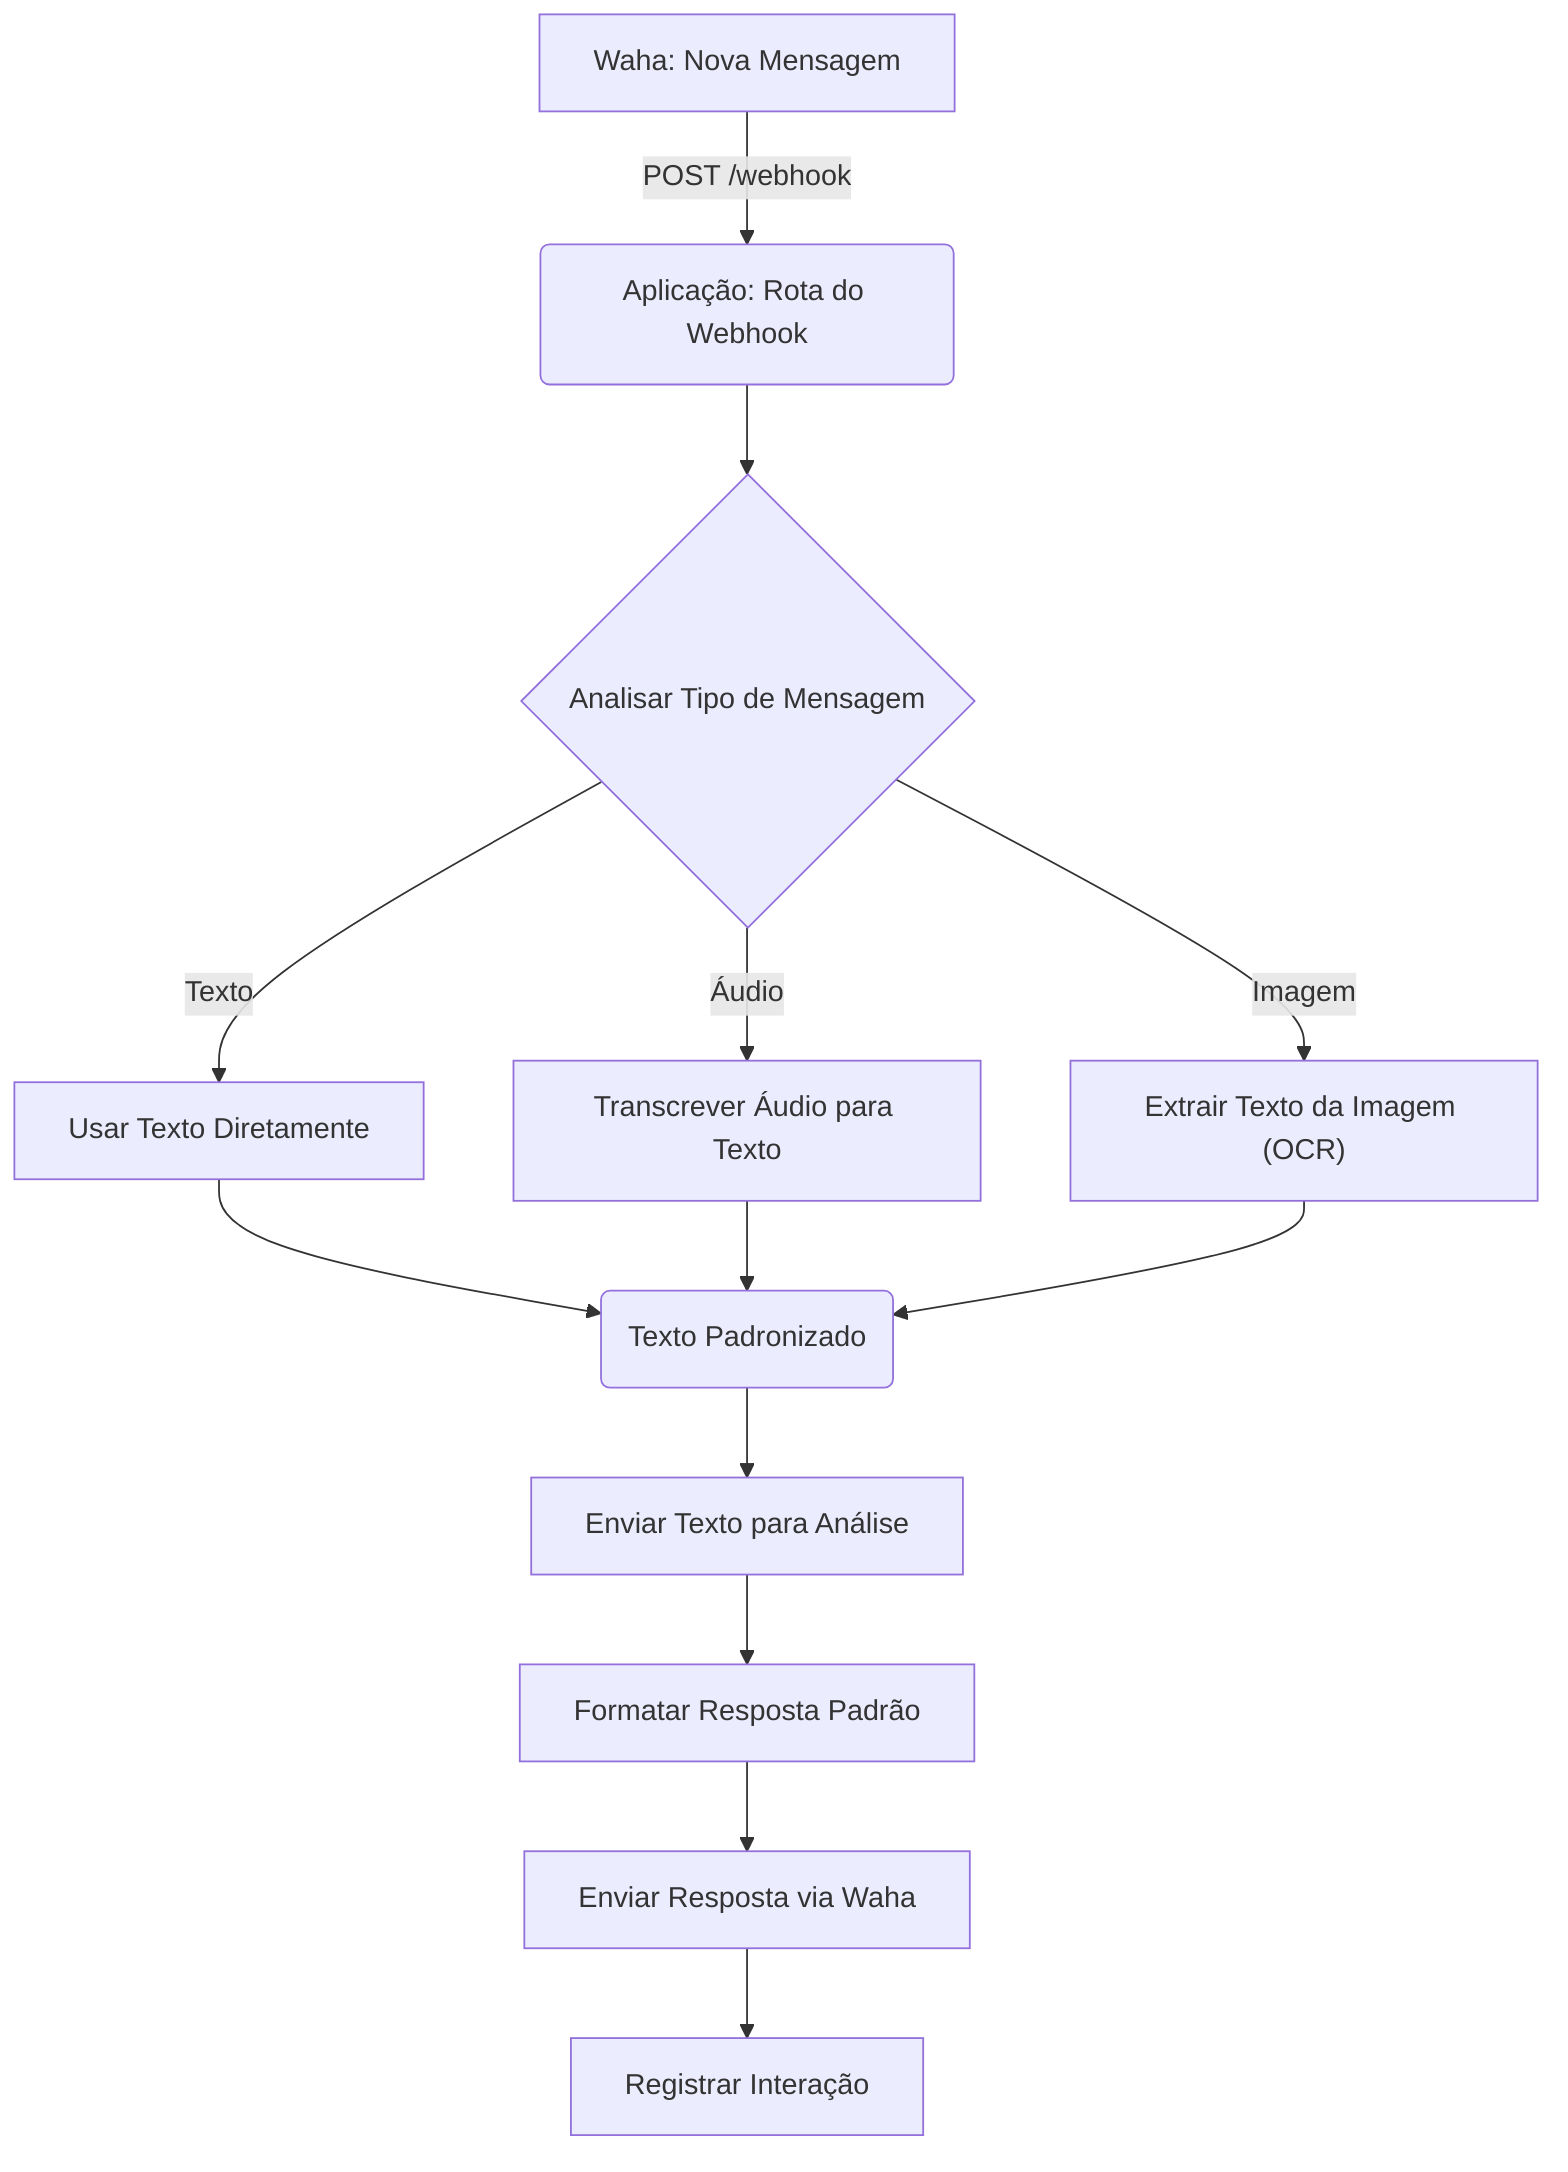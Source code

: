 graph TD
    A[Waha: Nova Mensagem] -->|POST /webhook| B(Aplicação: Rota do Webhook)
    B --> C{Analisar Tipo de Mensagem}
    C -->|Texto| D[Usar Texto Diretamente]
    C -->|Áudio| E[Transcrever Áudio para Texto]
    C -->|Imagem| F["Extrair Texto da Imagem (OCR)"]
    D --> G(Texto Padronizado)
    E --> G
    F --> G
    G --> H[Enviar Texto para Análise]
    H --> I[Formatar Resposta Padrão]
    I --> J[Enviar Resposta via Waha]
    J --> K[Registrar Interação]